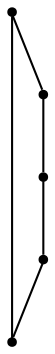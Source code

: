 graph {
  node [shape=point,comment="{\"directed\":false,\"doi\":\"10.1007/3-540-36151-0_9\",\"figure\":\"3 (2)\"}"]

  v0 [pos="925.5833307902019,485.7666714986165"]
  v1 [pos="753.083356221517,485.7666714986166"]
  v2 [pos="891.083335876465,382.26667881011963"]
  v3 [pos="841.7083104451498,550.016695658366"]
  v4 [pos="787.5833511352539,382.26667881011963"]

  v0 -- v1 [id="-1",pos="925.5833307902019,485.7666714986165 753.083356221517,485.7666714986166 753.083356221517,485.7666714986166 753.083356221517,485.7666714986166"]
  v1 -- v2 [id="-2",pos="753.083356221517,485.7666714986166 891.083335876465,382.26667881011963 891.083335876465,382.26667881011963 891.083335876465,382.26667881011963"]
  v4 -- v0 [id="-3",pos="787.5833511352539,382.26667881011963 925.5833307902019,485.7666714986165 925.5833307902019,485.7666714986165 925.5833307902019,485.7666714986165"]
  v3 -- v4 [id="-4",pos="841.7083104451498,550.016695658366 787.5833511352539,382.26667881011963 787.5833511352539,382.26667881011963 787.5833511352539,382.26667881011963"]
  v3 -- v2 [id="-5",pos="841.7083104451498,550.016695658366 881.1874389648439,406.89170201619464 881.1874389648439,406.89170201619464 881.1874389648439,406.89170201619464 891.083335876465,382.26667881011963 891.083335876465,382.26667881011963 891.083335876465,382.26667881011963"]
}